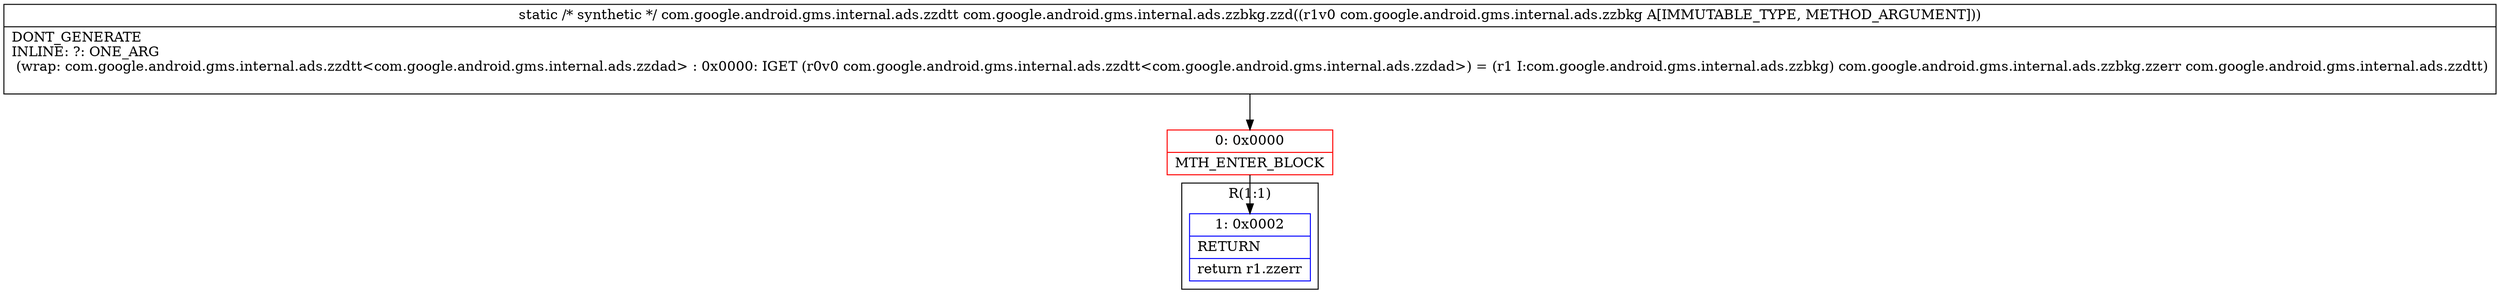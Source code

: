 digraph "CFG forcom.google.android.gms.internal.ads.zzbkg.zzd(Lcom\/google\/android\/gms\/internal\/ads\/zzbkg;)Lcom\/google\/android\/gms\/internal\/ads\/zzdtt;" {
subgraph cluster_Region_404209194 {
label = "R(1:1)";
node [shape=record,color=blue];
Node_1 [shape=record,label="{1\:\ 0x0002|RETURN\l|return r1.zzerr\l}"];
}
Node_0 [shape=record,color=red,label="{0\:\ 0x0000|MTH_ENTER_BLOCK\l}"];
MethodNode[shape=record,label="{static \/* synthetic *\/ com.google.android.gms.internal.ads.zzdtt com.google.android.gms.internal.ads.zzbkg.zzd((r1v0 com.google.android.gms.internal.ads.zzbkg A[IMMUTABLE_TYPE, METHOD_ARGUMENT]))  | DONT_GENERATE\lINLINE: ?: ONE_ARG  \l  (wrap: com.google.android.gms.internal.ads.zzdtt\<com.google.android.gms.internal.ads.zzdad\> : 0x0000: IGET  (r0v0 com.google.android.gms.internal.ads.zzdtt\<com.google.android.gms.internal.ads.zzdad\>) = (r1 I:com.google.android.gms.internal.ads.zzbkg) com.google.android.gms.internal.ads.zzbkg.zzerr com.google.android.gms.internal.ads.zzdtt)\l\l}"];
MethodNode -> Node_0;
Node_0 -> Node_1;
}

